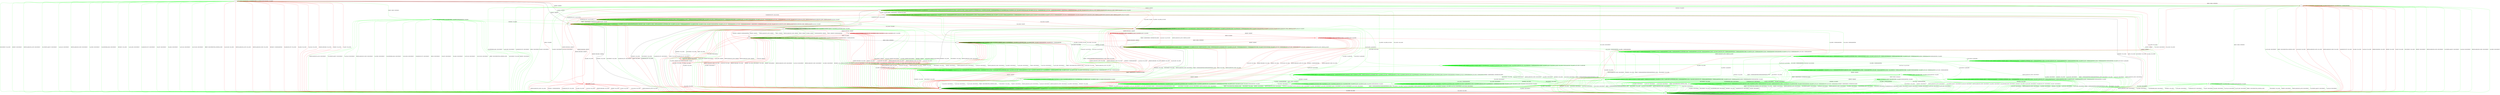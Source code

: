 digraph "" {
	graph ["Incoming time"=0.07297754287719727,
		"Outgoing time"=0.1324763298034668,
		Output="{'States': 36, 'Transitions': 837, 'Filename': '../results/ssh/DropBear-OpenSSH-yices-5.dot'}",
		Reference="{'States': 18, 'Transitions': 222, 'Filename': '../subjects/ssh/DropBear.dot'}",
		Solver=yices,
		Updated="{'States': 32, 'Transitions': 683, 'Filename': '../subjects/ssh/OpenSSH.dot'}",
		"f-measure"=0.15027624309392265,
		precision=0.09956076134699854,
		recall=0.3063063063063063
	];
	a -> a	[key=0,
		label="CH_OPEN / CH_MAX"];
	a -> a	[key=1,
		color=green,
		label="DEBUG / NO_RESP"];
	a -> a	[key=2,
		color=green,
		label="IGNORE / NO_RESP"];
	a -> a	[key=3,
		color=green,
		label="UNIMPLEMENTED / NO_RESP"];
	a -> d	[key=0,
		color=green,
		label="CH_CLOSE / DISCONNECT"];
	a -> d	[key=1,
		color=red,
		label="CH_CLOSE / NO_CONN"];
	a -> f	[key=0,
		color=red,
		label="KEX30 / KEX31+NEWKEYS"];
	a -> n	[key=0,
		color=green,
		label="DISCONNECT / NO_CONN"];
	a -> n	[key=1,
		color=green,
		label="KEXINIT / DISCONNECT"];
	a -> n	[key=2,
		color=green,
		label="SERVICE_REQUEST_AUTH / DISCONNECT"];
	a -> n	[key=3,
		color=green,
		label="CH_WINDOW_ADJUST / DISCONNECT"];
	a -> n	[key=4,
		color=green,
		label="UA_PK_OK / DISCONNECT"];
	a -> n	[key=5,
		color=green,
		label="SERVICE_REQUEST_CONN / DISCONNECT"];
	a -> n	[key=6,
		color=green,
		label="UA_NONE / DISCONNECT"];
	a -> n	[key=7,
		color=green,
		label="CH_EXTENDED_DATA / DISCONNECT"];
	a -> n	[key=8,
		color=green,
		label="NEWKEYS / NO_CONN"];
	a -> n	[key=9,
		color=green,
		label="UA_PK_NOK / DISCONNECT"];
	a -> n	[key=10,
		color=green,
		label="CH_REQUEST_PTY / DISCONNECT"];
	a -> n	[key=11,
		color=green,
		label="CH_EOF / DISCONNECT"];
	a -> n	[key=12,
		color=green,
		label="CH_DATA / DISCONNECT"];
	a -> n	[key=13,
		color=green,
		label="UA_PW_OK / DISCONNECT"];
	a -> n	[key=14,
		color=green,
		label="UA_PW_NOK / DISCONNECT"];
	a -> n	[key=15,
		color=green,
		label="REKEY / DISCONNECT|NO_CONN|NO_CONN"];
	a -> n	[key=16,
		color=red,
		label="UA_PK_NOK / NO_CONN"];
	a -> n	[key=17,
		color=red,
		label="SERVICE_REQUEST_AUTH / NO_CONN"];
	a -> n	[key=18,
		color=red,
		label="SERVICE_REQUEST_CONN / NO_CONN"];
	a -> n	[key=19,
		color=red,
		label="NEWKEYS / UNIMPLEMENTED"];
	a -> n	[key=20,
		color=red,
		label="CH_REQUEST_PTY / NO_CONN"];
	a -> n	[key=21,
		color=red,
		label="CH_DATA / NO_CONN"];
	a -> n	[key=22,
		color=red,
		label="UA_PK_OK / NO_CONN"];
	a -> n	[key=23,
		color=red,
		label="KEXINIT_PROCEED / NO_CONN"];
	a -> n	[key=24,
		color=red,
		label="KEXINIT / NO_CONN"];
	a -> n	[key=25,
		color=red,
		label="CH_EOF / NO_CONN"];
	ff	[color=green];
	a -> ff	[key=0,
		color=green,
		label="KEX30 / KEX31+NEWKEYS"];
	b -> b	[key=0,
		label="CH_REQUEST_PTY / CH_NONE"];
	b -> b	[key=1,
		label="CH_DATA / CH_NONE"];
	b -> b	[key=2,
		label="CH_CLOSE / CH_NONE"];
	b -> b	[key=3,
		label="CH_EOF / CH_NONE"];
	b -> b	[key=4,
		color=green,
		label="CH_WINDOW_ADJUST / CH_NONE"];
	b -> b	[key=5,
		color=green,
		label="DEBUG / NO_RESP"];
	b -> b	[key=6,
		color=green,
		label="CH_EXTENDED_DATA / CH_NONE"];
	b -> b	[key=7,
		color=green,
		label="IGNORE / NO_RESP"];
	b -> b	[key=8,
		color=green,
		label="UNIMPLEMENTED / NO_RESP"];
	b -> b	[key=9,
		color=red,
		label="NEWKEYS / UNIMPLEMENTED"];
	b -> c	[key=0,
		label="KEX30 / KEX31+NEWKEYS"];
	b -> d	[key=0,
		color=green,
		label="DISCONNECT / NO_CONN"];
	b -> d	[key=1,
		color=green,
		label="KEXINIT / DISCONNECT"];
	b -> d	[key=2,
		color=green,
		label="SERVICE_REQUEST_AUTH / DISCONNECT"];
	b -> d	[key=3,
		color=green,
		label="UA_PK_OK / DISCONNECT"];
	b -> d	[key=4,
		color=green,
		label="SERVICE_REQUEST_CONN / DISCONNECT"];
	b -> d	[key=5,
		color=green,
		label="UA_NONE / DISCONNECT"];
	b -> d	[key=6,
		color=green,
		label="NEWKEYS / NO_CONN"];
	b -> d	[key=7,
		color=green,
		label="UA_PK_NOK / DISCONNECT"];
	b -> d	[key=8,
		color=green,
		label="UA_PW_OK / DISCONNECT"];
	b -> d	[key=9,
		color=green,
		label="UA_PW_NOK / DISCONNECT"];
	b -> d	[key=10,
		color=green,
		label="REKEY / DISCONNECT|NO_CONN|NO_CONN"];
	b -> d	[key=11,
		color=red,
		label="UA_PK_NOK / NO_CONN"];
	b -> d	[key=12,
		color=red,
		label="SERVICE_REQUEST_AUTH / NO_CONN"];
	b -> d	[key=13,
		color=red,
		label="SERVICE_REQUEST_CONN / NO_CONN"];
	b -> d	[key=14,
		color=red,
		label="UA_PK_OK / NO_CONN"];
	b -> d	[key=15,
		color=red,
		label="KEXINIT_PROCEED / NO_CONN"];
	b -> d	[key=16,
		color=red,
		label="KEXINIT / NO_CONN"];
	b -> n	[key=0,
		color=green,
		label="CH_OPEN / DISCONNECT"];
	b -> n	[key=1,
		color=red,
		label="CH_OPEN / NO_CONN"];
	c -> c	[key=0,
		label="CH_REQUEST_PTY / CH_NONE"];
	c -> c	[key=1,
		label="CH_DATA / CH_NONE"];
	c -> c	[key=2,
		label="CH_CLOSE / CH_NONE"];
	c -> c	[key=3,
		label="CH_EOF / CH_NONE"];
	c -> c	[key=4,
		color=green,
		label="CH_WINDOW_ADJUST / CH_NONE"];
	c -> c	[key=5,
		color=green,
		label="DEBUG / NO_RESP"];
	c -> c	[key=6,
		color=green,
		label="CH_EXTENDED_DATA / CH_NONE"];
	c -> c	[key=7,
		color=green,
		label="IGNORE / NO_RESP"];
	c -> c	[key=8,
		color=green,
		label="UNIMPLEMENTED / NO_RESP"];
	c -> c	[key=9,
		color=red,
		label="KEX30 / UNIMPLEMENTED"];
	c -> d	[key=0,
		color=green,
		label="DISCONNECT / NO_CONN"];
	c -> d	[key=1,
		color=green,
		label="KEXINIT / DISCONNECT"];
	c -> d	[key=2,
		color=green,
		label="SERVICE_REQUEST_AUTH / DISCONNECT"];
	c -> d	[key=3,
		color=green,
		label="UA_PK_OK / DISCONNECT"];
	c -> d	[key=4,
		color=green,
		label="SERVICE_REQUEST_CONN / DISCONNECT"];
	c -> d	[key=5,
		color=green,
		label="UA_NONE / DISCONNECT"];
	c -> d	[key=6,
		color=green,
		label="UA_PK_NOK / DISCONNECT"];
	c -> d	[key=7,
		color=green,
		label="KEX30 / DISCONNECT"];
	c -> d	[key=8,
		color=green,
		label="UA_PW_OK / DISCONNECT"];
	c -> d	[key=9,
		color=green,
		label="UA_PW_NOK / DISCONNECT"];
	c -> d	[key=10,
		color=green,
		label="REKEY / DISCONNECT|NO_CONN|NO_CONN"];
	c -> d	[key=11,
		color=red,
		label="UA_PK_NOK / NO_CONN"];
	c -> d	[key=12,
		color=red,
		label="SERVICE_REQUEST_AUTH / NO_CONN"];
	c -> d	[key=13,
		color=red,
		label="SERVICE_REQUEST_CONN / NO_CONN"];
	c -> d	[key=14,
		color=red,
		label="UA_PK_OK / NO_CONN"];
	c -> d	[key=15,
		color=red,
		label="KEXINIT_PROCEED / NO_CONN"];
	c -> d	[key=16,
		color=red,
		label="KEXINIT / NO_CONN"];
	c -> h	[key=0,
		label="NEWKEYS / NO_RESP"];
	c -> n	[key=0,
		color=green,
		label="CH_OPEN / DISCONNECT"];
	c -> n	[key=1,
		color=red,
		label="CH_OPEN / NO_CONN"];
	d -> d	[key=0,
		label="UA_PK_NOK / NO_CONN"];
	d -> d	[key=1,
		label="KEX30 / NO_CONN"];
	d -> d	[key=2,
		label="SERVICE_REQUEST_AUTH / NO_CONN"];
	d -> d	[key=3,
		label="SERVICE_REQUEST_CONN / NO_CONN"];
	d -> d	[key=4,
		label="NEWKEYS / NO_CONN"];
	d -> d	[key=5,
		label="CH_REQUEST_PTY / CH_NONE"];
	d -> d	[key=6,
		label="CH_DATA / CH_NONE"];
	d -> d	[key=7,
		label="UA_PK_OK / NO_CONN"];
	d -> d	[key=8,
		label="CH_CLOSE / CH_NONE"];
	d -> d	[key=9,
		label="KEXINIT / NO_CONN"];
	d -> d	[key=10,
		label="CH_EOF / CH_NONE"];
	d -> d	[key=11,
		color=green,
		label="DISCONNECT / NO_CONN"];
	d -> d	[key=12,
		color=green,
		label="CH_WINDOW_ADJUST / CH_NONE"];
	d -> d	[key=13,
		color=green,
		label="DEBUG / NO_CONN"];
	d -> d	[key=14,
		color=green,
		label="UA_NONE / NO_CONN"];
	d -> d	[key=15,
		color=green,
		label="CH_EXTENDED_DATA / CH_NONE"];
	d -> d	[key=16,
		color=green,
		label="IGNORE / NO_CONN"];
	d -> d	[key=17,
		color=green,
		label="UNIMPLEMENTED / NO_CONN"];
	d -> d	[key=18,
		color=green,
		label="UA_PW_OK / NO_CONN"];
	d -> d	[key=19,
		color=green,
		label="UA_PW_NOK / NO_CONN"];
	d -> d	[key=20,
		color=green,
		label="REKEY / NO_CONN|NO_CONN|NO_CONN"];
	d -> d	[key=21,
		color=red,
		label="KEXINIT_PROCEED / NO_CONN"];
	d -> n	[key=0,
		label="CH_OPEN / NO_CONN"];
	e -> m	[key=0];
	f -> d	[key=0,
		color=green,
		label="CH_CLOSE / DISCONNECT"];
	f -> d	[key=1,
		color=red,
		label="CH_CLOSE / NO_CONN"];
	f -> f	[key=0,
		label="CH_OPEN / CH_MAX"];
	f -> f	[key=1,
		color=green,
		label="DEBUG / NO_RESP"];
	f -> f	[key=2,
		color=green,
		label="IGNORE / NO_RESP"];
	f -> f	[key=3,
		color=green,
		label="UNIMPLEMENTED / NO_RESP"];
	f -> f	[key=4,
		color=red,
		label="KEX30 / UNIMPLEMENTED"];
	f -> k	[key=0,
		label="NEWKEYS / NO_RESP"];
	f -> n	[key=0,
		color=green,
		label="DISCONNECT / NO_CONN"];
	f -> n	[key=1,
		color=green,
		label="KEXINIT / DISCONNECT"];
	f -> n	[key=2,
		color=green,
		label="SERVICE_REQUEST_AUTH / DISCONNECT"];
	f -> n	[key=3,
		color=green,
		label="CH_WINDOW_ADJUST / DISCONNECT"];
	f -> n	[key=4,
		color=green,
		label="UA_PK_OK / DISCONNECT"];
	f -> n	[key=5,
		color=green,
		label="SERVICE_REQUEST_CONN / DISCONNECT"];
	f -> n	[key=6,
		color=green,
		label="UA_NONE / DISCONNECT"];
	f -> n	[key=7,
		color=green,
		label="CH_EXTENDED_DATA / DISCONNECT"];
	f -> n	[key=8,
		color=green,
		label="UA_PK_NOK / DISCONNECT"];
	f -> n	[key=9,
		color=green,
		label="CH_REQUEST_PTY / DISCONNECT"];
	f -> n	[key=10,
		color=green,
		label="KEX30 / DISCONNECT"];
	f -> n	[key=11,
		color=green,
		label="CH_EOF / DISCONNECT"];
	f -> n	[key=12,
		color=green,
		label="CH_DATA / DISCONNECT"];
	f -> n	[key=13,
		color=green,
		label="UA_PW_OK / DISCONNECT"];
	f -> n	[key=14,
		color=green,
		label="UA_PW_NOK / DISCONNECT"];
	f -> n	[key=15,
		color=green,
		label="REKEY / DISCONNECT|NO_CONN|NO_CONN"];
	f -> n	[key=16,
		color=red,
		label="UA_PK_NOK / NO_CONN"];
	f -> n	[key=17,
		color=red,
		label="SERVICE_REQUEST_AUTH / NO_CONN"];
	f -> n	[key=18,
		color=red,
		label="SERVICE_REQUEST_CONN / NO_CONN"];
	f -> n	[key=19,
		color=red,
		label="CH_REQUEST_PTY / NO_CONN"];
	f -> n	[key=20,
		color=red,
		label="CH_DATA / NO_CONN"];
	f -> n	[key=21,
		color=red,
		label="UA_PK_OK / NO_CONN"];
	f -> n	[key=22,
		color=red,
		label="KEXINIT_PROCEED / NO_CONN"];
	f -> n	[key=23,
		color=red,
		label="KEXINIT / NO_CONN"];
	f -> n	[key=24,
		color=red,
		label="CH_EOF / NO_CONN"];
	g -> a	[key=0,
		color=red,
		label="KEXINIT / KEXINIT"];
	g -> g	[key=0,
		label="CH_OPEN / CH_MAX"];
	g -> g	[key=1,
		label="CH_EOF / NO_RESP"];
	g -> g	[key=2,
		color=green,
		label="SERVICE_REQUEST_AUTH / UNIMPLEMENTED"];
	g -> g	[key=3,
		color=green,
		label="CH_WINDOW_ADJUST / NO_RESP"];
	g -> g	[key=4,
		color=green,
		label="DEBUG / NO_RESP"];
	g -> g	[key=5,
		color=green,
		label="UA_PK_OK / UNIMPLEMENTED"];
	g -> g	[key=6,
		color=green,
		label="SERVICE_REQUEST_CONN / UNIMPLEMENTED"];
	g -> g	[key=7,
		color=green,
		label="UA_NONE / UNIMPLEMENTED"];
	g -> g	[key=8,
		color=green,
		label="CH_EXTENDED_DATA / NO_RESP"];
	g -> g	[key=9,
		color=green,
		label="UA_PK_NOK / UNIMPLEMENTED"];
	g -> g	[key=10,
		color=green,
		label="KEX30 / UNIMPLEMENTED"];
	g -> g	[key=11,
		color=green,
		label="IGNORE / NO_RESP"];
	g -> g	[key=12,
		color=green,
		label="CH_DATA / NO_RESP"];
	g -> g	[key=13,
		color=green,
		label="UNIMPLEMENTED / NO_RESP"];
	g -> g	[key=14,
		color=green,
		label="UA_PW_OK / UNIMPLEMENTED"];
	g -> g	[key=15,
		color=green,
		label="UA_PW_NOK / UNIMPLEMENTED"];
	g -> g	[key=16,
		color=red,
		label="UA_PK_NOK / NO_RESP"];
	g -> g	[key=17,
		color=red,
		label="SERVICE_REQUEST_AUTH / SERVICE_ACCEPT"];
	g -> g	[key=18,
		color=red,
		label="SERVICE_REQUEST_CONN / SERVICE_ACCEPT"];
	g -> g	[key=19,
		color=red,
		label="UA_PK_OK / NO_RESP"];
	g -> i	[key=0,
		color=red,
		label="CH_CLOSE / NO_RESP"];
	g -> j	[key=0,
		color=red,
		label="CH_REQUEST_PTY / CH_SUCCESS"];
	g -> k	[key=0,
		color=green,
		label="REKEY / KEXINIT|KEX31+NEWKEYS|NO_RESP"];
	g -> l	[key=0,
		color=green,
		label="CH_REQUEST_PTY / CH_SUCCESS"];
	g -> n	[key=0,
		label="NEWKEYS / NO_CONN"];
	g -> n	[key=1,
		color=green,
		label="DISCONNECT / NO_CONN"];
	g -> n	[key=2,
		color=red,
		label="KEX30 / NO_CONN"];
	g -> n	[key=3,
		color=red,
		label="CH_DATA / NO_CONN"];
	p	[color=green];
	g -> p	[key=0,
		color=green,
		label="CH_CLOSE / CH_CLOSE"];
	bb	[color=green];
	g -> bb	[key=0,
		color=green,
		label="KEXINIT / KEXINIT"];
	jj	[color=red];
	g -> jj	[key=0,
		color=red,
		label="KEXINIT_PROCEED / KEXINIT"];
	h -> d	[key=0,
		label="NEWKEYS / NO_CONN"];
	h -> d	[key=1,
		color=green,
		label="DISCONNECT / NO_CONN"];
	h -> d	[key=2,
		color=green,
		label="SERVICE_REQUEST_CONN / DISCONNECT"];
	h -> d	[key=3,
		color=green,
		label="REKEY / UNIMPLEMENTED|UNIMPLEMENTED|NO_CONN"];
	h -> d	[key=4,
		color=red,
		label="KEX30 / NO_CONN"];
	h -> d	[key=5,
		color=red,
		label="SERVICE_REQUEST_CONN / NO_CONN"];
	h -> h	[key=0,
		label="CH_REQUEST_PTY / CH_NONE"];
	h -> h	[key=1,
		label="CH_DATA / CH_NONE"];
	h -> h	[key=2,
		label="CH_CLOSE / CH_NONE"];
	h -> h	[key=3,
		label="CH_EOF / CH_NONE"];
	h -> h	[key=4,
		color=green,
		label="KEXINIT / UNIMPLEMENTED"];
	h -> h	[key=5,
		color=green,
		label="CH_WINDOW_ADJUST / CH_NONE"];
	h -> h	[key=6,
		color=green,
		label="DEBUG / NO_RESP"];
	h -> h	[key=7,
		color=green,
		label="UA_PK_OK / UNIMPLEMENTED"];
	h -> h	[key=8,
		color=green,
		label="UA_NONE / UNIMPLEMENTED"];
	h -> h	[key=9,
		color=green,
		label="CH_EXTENDED_DATA / CH_NONE"];
	h -> h	[key=10,
		color=green,
		label="UA_PK_NOK / UNIMPLEMENTED"];
	h -> h	[key=11,
		color=green,
		label="KEX30 / UNIMPLEMENTED"];
	h -> h	[key=12,
		color=green,
		label="IGNORE / NO_RESP"];
	h -> h	[key=13,
		color=green,
		label="UNIMPLEMENTED / NO_RESP"];
	h -> h	[key=14,
		color=green,
		label="UA_PW_OK / UNIMPLEMENTED"];
	h -> h	[key=15,
		color=green,
		label="UA_PW_NOK / UNIMPLEMENTED"];
	h -> h	[key=16,
		color=red,
		label="UA_PK_NOK / UA_FAILURE"];
	h -> h	[key=17,
		color=red,
		label="SERVICE_REQUEST_AUTH / SERVICE_ACCEPT"];
	h -> i	[key=0,
		color=green,
		label="SERVICE_REQUEST_AUTH / SERVICE_ACCEPT"];
	h -> i	[key=1,
		color=red,
		label="UA_PK_OK / UA_SUCCESS"];
	h -> n	[key=0,
		color=red,
		label="CH_OPEN / NO_CONN"];
	o	[color=green];
	h -> o	[key=0,
		color=green,
		label="CH_OPEN / UNIMPLEMENTED"];
	hh	[color=red];
	h -> hh	[key=0,
		color=red,
		label="KEXINIT_PROCEED / KEXINIT"];
	ii	[color=red];
	h -> ii	[key=0,
		color=red,
		label="KEXINIT / KEXINIT"];
	i -> d	[key=0,
		label="NEWKEYS / NO_CONN"];
	i -> d	[key=1,
		color=green,
		label="DISCONNECT / NO_CONN"];
	i -> d	[key=2,
		color=green,
		label="SERVICE_REQUEST_CONN / DISCONNECT"];
	i -> d	[key=3,
		color=green,
		label="REKEY / UNIMPLEMENTED|UNIMPLEMENTED|NO_CONN"];
	i -> d	[key=4,
		color=red,
		label="KEX30 / NO_CONN"];
	i -> i	[key=0,
		label="SERVICE_REQUEST_AUTH / SERVICE_ACCEPT"];
	i -> i	[key=1,
		label="CH_REQUEST_PTY / CH_NONE"];
	i -> i	[key=2,
		label="CH_DATA / CH_NONE"];
	i -> i	[key=3,
		label="CH_CLOSE / CH_NONE"];
	i -> i	[key=4,
		label="CH_EOF / CH_NONE"];
	i -> i	[key=5,
		color=green,
		label="KEXINIT / UNIMPLEMENTED"];
	i -> i	[key=6,
		color=green,
		label="CH_WINDOW_ADJUST / CH_NONE"];
	i -> i	[key=7,
		color=green,
		label="DEBUG / NO_RESP"];
	i -> i	[key=8,
		color=green,
		label="CH_EXTENDED_DATA / CH_NONE"];
	i -> i	[key=9,
		color=green,
		label="KEX30 / UNIMPLEMENTED"];
	i -> i	[key=10,
		color=green,
		label="IGNORE / NO_RESP"];
	i -> i	[key=11,
		color=green,
		label="UNIMPLEMENTED / NO_RESP"];
	i -> i	[key=12,
		color=red,
		label="UA_PK_NOK / NO_RESP"];
	i -> i	[key=13,
		color=red,
		label="SERVICE_REQUEST_CONN / SERVICE_ACCEPT"];
	i -> i	[key=14,
		color=red,
		label="UA_PK_OK / NO_RESP"];
	i -> k	[key=0,
		color=red,
		label="CH_OPEN / CH_OPEN_SUCCESS"];
	i -> p	[key=0,
		color=green,
		label="UA_PK_OK / UA_SUCCESS"];
	i -> p	[key=1,
		color=green,
		label="UA_PW_OK / UA_SUCCESS"];
	q	[color=green];
	i -> q	[key=0,
		color=green,
		label="UA_PW_NOK / UA_FAILURE"];
	r	[color=green];
	i -> r	[key=0,
		color=green,
		label="UA_NONE / UA_FAILURE"];
	s	[color=green];
	i -> s	[key=0,
		color=green,
		label="UA_PK_NOK / UA_FAILURE"];
	t	[color=green];
	i -> t	[key=0,
		color=green,
		label="CH_OPEN / UNIMPLEMENTED"];
	i -> hh	[key=0,
		color=red,
		label="KEXINIT_PROCEED / KEXINIT"];
	i -> ii	[key=0,
		color=red,
		label="KEXINIT / KEXINIT"];
	j -> a	[key=0,
		label="KEXINIT / KEXINIT"];
	j -> i	[key=0,
		color=red,
		label="CH_CLOSE / NO_RESP"];
	j -> j	[key=0,
		label="CH_OPEN / CH_MAX"];
	j -> j	[key=1,
		label="CH_EOF / NO_RESP"];
	j -> j	[key=2,
		color=green,
		label="SERVICE_REQUEST_AUTH / NO_RESP"];
	j -> j	[key=3,
		color=green,
		label="CH_WINDOW_ADJUST / NO_RESP"];
	j -> j	[key=4,
		color=green,
		label="DEBUG / NO_RESP"];
	j -> j	[key=5,
		color=green,
		label="UA_PK_OK / UNIMPLEMENTED"];
	j -> j	[key=6,
		color=green,
		label="SERVICE_REQUEST_CONN / NO_RESP"];
	j -> j	[key=7,
		color=green,
		label="UA_NONE / UNIMPLEMENTED"];
	j -> j	[key=8,
		color=green,
		label="CH_EXTENDED_DATA / NO_RESP"];
	j -> j	[key=9,
		color=green,
		label="UA_PK_NOK / UNIMPLEMENTED"];
	j -> j	[key=10,
		color=green,
		label="KEX30 / NO_RESP"];
	j -> j	[key=11,
		color=green,
		label="IGNORE / NO_RESP"];
	j -> j	[key=12,
		color=green,
		label="CH_DATA / NO_RESP"];
	j -> j	[key=13,
		color=green,
		label="UNIMPLEMENTED / NO_RESP"];
	j -> j	[key=14,
		color=green,
		label="UA_PW_OK / UNIMPLEMENTED"];
	j -> j	[key=15,
		color=green,
		label="UA_PW_NOK / UNIMPLEMENTED"];
	j -> j	[key=16,
		color=green,
		label="REKEY / KEXINIT|KEX31+NEWKEYS|NO_RESP"];
	j -> j	[key=17,
		color=red,
		label="UA_PK_NOK / NO_RESP"];
	j -> j	[key=18,
		color=red,
		label="SERVICE_REQUEST_AUTH / SERVICE_ACCEPT"];
	j -> j	[key=19,
		color=red,
		label="SERVICE_REQUEST_CONN / SERVICE_ACCEPT"];
	j -> j	[key=20,
		color=red,
		label="UA_PK_OK / NO_RESP"];
	j -> n	[key=0,
		label="NEWKEYS / NO_CONN"];
	j -> n	[key=1,
		color=green,
		label="DISCONNECT / NO_CONN"];
	j -> n	[key=2,
		color=green,
		label="CH_REQUEST_PTY / DISCONNECT"];
	j -> n	[key=3,
		color=red,
		label="KEX30 / NO_CONN"];
	j -> n	[key=4,
		color=red,
		label="CH_REQUEST_PTY / NO_CONN"];
	j -> n	[key=5,
		color=red,
		label="CH_DATA / NO_CONN"];
	v	[color=green];
	j -> v	[key=0,
		color=green,
		label="CH_CLOSE / CH_CLOSE"];
	j -> jj	[key=0,
		color=red,
		label="KEXINIT_PROCEED / KEXINIT"];
	k -> a	[key=0,
		color=red,
		label="KEXINIT / KEXINIT"];
	k -> g	[key=0,
		color=red,
		label="CH_EOF / CH_EOF"];
	k -> i	[key=0,
		color=red,
		label="CH_CLOSE / CH_EOF"];
	k -> j	[key=0,
		color=green,
		label="CH_REQUEST_PTY / CH_SUCCESS"];
	k -> k	[key=0,
		label="CH_OPEN / CH_MAX"];
	k -> k	[key=1,
		label="CH_DATA / NO_RESP"];
	k -> k	[key=2,
		color=green,
		label="SERVICE_REQUEST_AUTH / NO_RESP"];
	k -> k	[key=3,
		color=green,
		label="CH_WINDOW_ADJUST / NO_RESP"];
	k -> k	[key=4,
		color=green,
		label="DEBUG / NO_RESP"];
	k -> k	[key=5,
		color=green,
		label="UA_PK_OK / UNIMPLEMENTED"];
	k -> k	[key=6,
		color=green,
		label="SERVICE_REQUEST_CONN / NO_RESP"];
	k -> k	[key=7,
		color=green,
		label="UA_NONE / UNIMPLEMENTED"];
	k -> k	[key=8,
		color=green,
		label="CH_EXTENDED_DATA / NO_RESP"];
	k -> k	[key=9,
		color=green,
		label="UA_PK_NOK / UNIMPLEMENTED"];
	k -> k	[key=10,
		color=green,
		label="KEX30 / NO_RESP"];
	k -> k	[key=11,
		color=green,
		label="IGNORE / NO_RESP"];
	k -> k	[key=12,
		color=green,
		label="CH_EOF / NO_RESP"];
	k -> k	[key=13,
		color=green,
		label="UNIMPLEMENTED / NO_RESP"];
	k -> k	[key=14,
		color=green,
		label="UA_PW_OK / UNIMPLEMENTED"];
	k -> k	[key=15,
		color=green,
		label="UA_PW_NOK / UNIMPLEMENTED"];
	k -> k	[key=16,
		color=green,
		label="REKEY / KEXINIT|KEX31+NEWKEYS|NO_RESP"];
	k -> k	[key=17,
		color=red,
		label="UA_PK_NOK / NO_RESP"];
	k -> k	[key=18,
		color=red,
		label="SERVICE_REQUEST_AUTH / SERVICE_ACCEPT"];
	k -> k	[key=19,
		color=red,
		label="SERVICE_REQUEST_CONN / SERVICE_ACCEPT"];
	k -> k	[key=20,
		color=red,
		label="UA_PK_OK / NO_RESP"];
	k -> l	[key=0,
		color=red,
		label="CH_REQUEST_PTY / CH_SUCCESS"];
	k -> n	[key=0,
		label="NEWKEYS / NO_CONN"];
	k -> n	[key=1,
		color=green,
		label="DISCONNECT / NO_CONN"];
	k -> n	[key=2,
		color=red,
		label="KEX30 / NO_CONN"];
	k -> v	[key=0,
		color=green,
		label="CH_CLOSE / CH_CLOSE"];
	k -> bb	[key=0,
		color=green,
		label="KEXINIT / KEXINIT"];
	k -> jj	[key=0,
		color=red,
		label="KEXINIT_PROCEED / KEXINIT"];
	l -> a	[key=0,
		label="KEXINIT / KEXINIT"];
	l -> i	[key=0,
		color=red,
		label="CH_CLOSE / CH_EOF"];
	l -> j	[key=0,
		color=green,
		label="REKEY / KEXINIT|KEX31+NEWKEYS|NO_RESP"];
	l -> j	[key=1,
		color=red,
		label="CH_EOF / CH_EOF"];
	l -> l	[key=0,
		label="CH_OPEN / CH_MAX"];
	l -> l	[key=1,
		label="CH_DATA / NO_RESP"];
	l -> l	[key=2,
		color=green,
		label="SERVICE_REQUEST_AUTH / UNIMPLEMENTED"];
	l -> l	[key=3,
		color=green,
		label="CH_WINDOW_ADJUST / NO_RESP"];
	l -> l	[key=4,
		color=green,
		label="DEBUG / NO_RESP"];
	l -> l	[key=5,
		color=green,
		label="UA_PK_OK / UNIMPLEMENTED"];
	l -> l	[key=6,
		color=green,
		label="SERVICE_REQUEST_CONN / UNIMPLEMENTED"];
	l -> l	[key=7,
		color=green,
		label="UA_NONE / UNIMPLEMENTED"];
	l -> l	[key=8,
		color=green,
		label="CH_EXTENDED_DATA / NO_RESP"];
	l -> l	[key=9,
		color=green,
		label="UA_PK_NOK / UNIMPLEMENTED"];
	l -> l	[key=10,
		color=green,
		label="KEX30 / UNIMPLEMENTED"];
	l -> l	[key=11,
		color=green,
		label="IGNORE / NO_RESP"];
	l -> l	[key=12,
		color=green,
		label="CH_EOF / NO_RESP"];
	l -> l	[key=13,
		color=green,
		label="UNIMPLEMENTED / NO_RESP"];
	l -> l	[key=14,
		color=green,
		label="UA_PW_OK / UNIMPLEMENTED"];
	l -> l	[key=15,
		color=green,
		label="UA_PW_NOK / UNIMPLEMENTED"];
	l -> l	[key=16,
		color=red,
		label="UA_PK_NOK / NO_RESP"];
	l -> l	[key=17,
		color=red,
		label="SERVICE_REQUEST_AUTH / SERVICE_ACCEPT"];
	l -> l	[key=18,
		color=red,
		label="SERVICE_REQUEST_CONN / SERVICE_ACCEPT"];
	l -> l	[key=19,
		color=red,
		label="UA_PK_OK / NO_RESP"];
	l -> n	[key=0,
		label="NEWKEYS / NO_CONN"];
	l -> n	[key=1,
		color=green,
		label="DISCONNECT / NO_CONN"];
	l -> n	[key=2,
		color=green,
		label="CH_REQUEST_PTY / DISCONNECT"];
	l -> n	[key=3,
		color=red,
		label="KEX30 / NO_CONN"];
	l -> n	[key=4,
		color=red,
		label="CH_REQUEST_PTY / NO_CONN"];
	l -> p	[key=0,
		color=green,
		label="CH_CLOSE / CH_CLOSE"];
	l -> jj	[key=0,
		color=red,
		label="KEXINIT_PROCEED / KEXINIT"];
	m -> b	[key=0,
		label="KEXINIT / KEXINIT"];
	m -> b	[key=1,
		color=green,
		label="SERVICE_REQUEST_AUTH / KEXINIT"];
	m -> b	[key=2,
		color=green,
		label="DEBUG / KEXINIT"];
	m -> b	[key=3,
		color=green,
		label="SERVICE_REQUEST_CONN / KEXINIT"];
	m -> b	[key=4,
		color=green,
		label="KEX30 / KEXINIT"];
	m -> b	[key=5,
		color=green,
		label="IGNORE / KEXINIT"];
	m -> b	[key=6,
		color=green,
		label="UNIMPLEMENTED / KEXINIT"];
	m -> b	[key=7,
		color=red,
		label="KEX30 / KEXINIT+UNIMPLEMENTED"];
	m -> b	[key=8,
		color=red,
		label="NEWKEYS / KEXINIT+UNIMPLEMENTED"];
	m -> d	[key=0,
		color=green,
		label="DISCONNECT / KEXINIT"];
	m -> d	[key=1,
		color=green,
		label="UA_PK_OK / KEXINIT+DISCONNECT"];
	m -> d	[key=2,
		color=green,
		label="UA_NONE / KEXINIT+DISCONNECT"];
	m -> d	[key=3,
		color=green,
		label="NEWKEYS / KEXINIT"];
	m -> d	[key=4,
		color=green,
		label="UA_PK_NOK / KEXINIT+DISCONNECT"];
	m -> d	[key=5,
		color=green,
		label="UA_PW_OK / KEXINIT+DISCONNECT"];
	m -> d	[key=6,
		color=green,
		label="UA_PW_NOK / KEXINIT+DISCONNECT"];
	m -> d	[key=7,
		color=red,
		label="UA_PK_NOK / KEXINIT"];
	m -> d	[key=8,
		color=red,
		label="SERVICE_REQUEST_AUTH / KEXINIT"];
	m -> d	[key=9,
		color=red,
		label="SERVICE_REQUEST_CONN / KEXINIT"];
	m -> d	[key=10,
		color=red,
		label="UA_PK_OK / KEXINIT"];
	m -> h	[key=0,
		color=green,
		label="REKEY / KEXINIT|KEX31+NEWKEYS|NO_RESP"];
	m -> m	[key=0,
		label="CH_REQUEST_PTY / CH_NONE"];
	m -> m	[key=1,
		label="CH_DATA / CH_NONE"];
	m -> m	[key=2,
		label="CH_CLOSE / CH_NONE"];
	m -> m	[key=3,
		label="CH_EOF / CH_NONE"];
	m -> m	[key=4,
		color=green,
		label="CH_WINDOW_ADJUST / CH_NONE"];
	m -> m	[key=5,
		color=green,
		label="CH_EXTENDED_DATA / CH_NONE"];
	m -> n	[key=0,
		color=green,
		label="CH_OPEN / KEXINIT+DISCONNECT"];
	m -> n	[key=1,
		color=red,
		label="CH_OPEN / KEXINIT"];
	gg	[color=red];
	m -> gg	[key=0,
		color=red,
		label="KEXINIT_PROCEED / KEXINIT"];
	n -> d	[key=0,
		label="CH_CLOSE / NO_CONN"];
	n -> n	[key=0,
		label="UA_PK_NOK / NO_CONN"];
	n -> n	[key=1,
		label="KEX30 / NO_CONN"];
	n -> n	[key=2,
		label="SERVICE_REQUEST_AUTH / NO_CONN"];
	n -> n	[key=3,
		label="SERVICE_REQUEST_CONN / NO_CONN"];
	n -> n	[key=4,
		label="NEWKEYS / NO_CONN"];
	n -> n	[key=5,
		label="CH_REQUEST_PTY / NO_CONN"];
	n -> n	[key=6,
		label="CH_OPEN / CH_MAX"];
	n -> n	[key=7,
		label="CH_DATA / NO_CONN"];
	n -> n	[key=8,
		label="UA_PK_OK / NO_CONN"];
	n -> n	[key=9,
		label="KEXINIT / NO_CONN"];
	n -> n	[key=10,
		label="CH_EOF / NO_CONN"];
	n -> n	[key=11,
		color=green,
		label="DISCONNECT / NO_CONN"];
	n -> n	[key=12,
		color=green,
		label="CH_WINDOW_ADJUST / NO_CONN"];
	n -> n	[key=13,
		color=green,
		label="DEBUG / NO_CONN"];
	n -> n	[key=14,
		color=green,
		label="UA_NONE / NO_CONN"];
	n -> n	[key=15,
		color=green,
		label="CH_EXTENDED_DATA / NO_CONN"];
	n -> n	[key=16,
		color=green,
		label="IGNORE / NO_CONN"];
	n -> n	[key=17,
		color=green,
		label="UNIMPLEMENTED / NO_CONN"];
	n -> n	[key=18,
		color=green,
		label="UA_PW_OK / NO_CONN"];
	n -> n	[key=19,
		color=green,
		label="UA_PW_NOK / NO_CONN"];
	n -> n	[key=20,
		color=green,
		label="REKEY / NO_CONN|NO_CONN|NO_CONN"];
	n -> n	[key=21,
		color=red,
		label="KEXINIT_PROCEED / NO_CONN"];
	o -> h	[key=0,
		color=green,
		label="CH_CLOSE / UNIMPLEMENTED"];
	o -> n	[key=0,
		color=green,
		label="DISCONNECT / NO_CONN"];
	o -> n	[key=1,
		color=green,
		label="SERVICE_REQUEST_CONN / DISCONNECT"];
	o -> n	[key=2,
		color=green,
		label="NEWKEYS / NO_CONN"];
	o -> n	[key=3,
		color=green,
		label="REKEY / UNIMPLEMENTED|UNIMPLEMENTED|NO_CONN"];
	o -> o	[key=0,
		color=green,
		label="KEXINIT / UNIMPLEMENTED"];
	o -> o	[key=1,
		color=green,
		label="CH_WINDOW_ADJUST / UNIMPLEMENTED"];
	o -> o	[key=2,
		color=green,
		label="DEBUG / NO_RESP"];
	o -> o	[key=3,
		color=green,
		label="UA_PK_OK / UNIMPLEMENTED"];
	o -> o	[key=4,
		color=green,
		label="UA_NONE / UNIMPLEMENTED"];
	o -> o	[key=5,
		color=green,
		label="CH_EXTENDED_DATA / UNIMPLEMENTED"];
	o -> o	[key=6,
		color=green,
		label="UA_PK_NOK / UNIMPLEMENTED"];
	o -> o	[key=7,
		color=green,
		label="CH_OPEN / CH_MAX"];
	o -> o	[key=8,
		color=green,
		label="CH_REQUEST_PTY / UNIMPLEMENTED"];
	o -> o	[key=9,
		color=green,
		label="KEX30 / UNIMPLEMENTED"];
	o -> o	[key=10,
		color=green,
		label="IGNORE / NO_RESP"];
	o -> o	[key=11,
		color=green,
		label="CH_EOF / UNIMPLEMENTED"];
	o -> o	[key=12,
		color=green,
		label="CH_DATA / UNIMPLEMENTED"];
	o -> o	[key=13,
		color=green,
		label="UNIMPLEMENTED / NO_RESP"];
	o -> o	[key=14,
		color=green,
		label="UA_PW_OK / UNIMPLEMENTED"];
	o -> o	[key=15,
		color=green,
		label="UA_PW_NOK / UNIMPLEMENTED"];
	o -> t	[key=0,
		color=green,
		label="SERVICE_REQUEST_AUTH / SERVICE_ACCEPT"];
	p -> d	[key=0,
		color=green,
		label="DISCONNECT / NO_CONN"];
	p -> d	[key=1,
		color=green,
		label="NEWKEYS / NO_CONN"];
	p -> g	[key=0,
		color=green,
		label="CH_OPEN / CH_OPEN_SUCCESS"];
	p -> p	[key=0,
		color=green,
		label="SERVICE_REQUEST_AUTH / UNIMPLEMENTED"];
	p -> p	[key=1,
		color=green,
		label="CH_WINDOW_ADJUST / CH_NONE"];
	p -> p	[key=2,
		color=green,
		label="DEBUG / NO_RESP"];
	p -> p	[key=3,
		color=green,
		label="UA_PK_OK / UNIMPLEMENTED"];
	p -> p	[key=4,
		color=green,
		label="SERVICE_REQUEST_CONN / UNIMPLEMENTED"];
	p -> p	[key=5,
		color=green,
		label="UA_NONE / UNIMPLEMENTED"];
	p -> p	[key=6,
		color=green,
		label="CH_EXTENDED_DATA / CH_NONE"];
	p -> p	[key=7,
		color=green,
		label="UA_PK_NOK / UNIMPLEMENTED"];
	p -> p	[key=8,
		color=green,
		label="CH_CLOSE / CH_NONE"];
	p -> p	[key=9,
		color=green,
		label="CH_REQUEST_PTY / CH_NONE"];
	p -> p	[key=10,
		color=green,
		label="KEX30 / UNIMPLEMENTED"];
	p -> p	[key=11,
		color=green,
		label="IGNORE / NO_RESP"];
	p -> p	[key=12,
		color=green,
		label="CH_EOF / CH_NONE"];
	p -> p	[key=13,
		color=green,
		label="CH_DATA / CH_NONE"];
	p -> p	[key=14,
		color=green,
		label="UNIMPLEMENTED / NO_RESP"];
	p -> p	[key=15,
		color=green,
		label="UA_PW_OK / UNIMPLEMENTED"];
	p -> p	[key=16,
		color=green,
		label="UA_PW_NOK / UNIMPLEMENTED"];
	u	[color=green];
	p -> u	[key=0,
		color=green,
		label="KEXINIT / KEXINIT"];
	p -> v	[key=0,
		color=green,
		label="REKEY / KEXINIT|KEX31+NEWKEYS|NO_RESP"];
	q -> d	[key=0,
		color=green,
		label="DISCONNECT / NO_CONN"];
	q -> d	[key=1,
		color=green,
		label="UA_PK_OK / DISCONNECT"];
	q -> d	[key=2,
		color=green,
		label="SERVICE_REQUEST_CONN / DISCONNECT"];
	q -> d	[key=3,
		color=green,
		label="UA_NONE / DISCONNECT"];
	q -> d	[key=4,
		color=green,
		label="NEWKEYS / NO_CONN"];
	q -> d	[key=5,
		color=green,
		label="UA_PK_NOK / DISCONNECT"];
	q -> d	[key=6,
		color=green,
		label="REKEY / UNIMPLEMENTED|UNIMPLEMENTED|NO_CONN"];
	q -> p	[key=0,
		color=green,
		label="UA_PW_OK / UA_SUCCESS"];
	q -> q	[key=0,
		color=green,
		label="KEXINIT / UNIMPLEMENTED"];
	q -> q	[key=1,
		color=green,
		label="SERVICE_REQUEST_AUTH / SERVICE_ACCEPT"];
	q -> q	[key=2,
		color=green,
		label="CH_WINDOW_ADJUST / CH_NONE"];
	q -> q	[key=3,
		color=green,
		label="DEBUG / NO_RESP"];
	q -> q	[key=4,
		color=green,
		label="CH_EXTENDED_DATA / CH_NONE"];
	q -> q	[key=5,
		color=green,
		label="CH_CLOSE / CH_NONE"];
	q -> q	[key=6,
		color=green,
		label="CH_REQUEST_PTY / CH_NONE"];
	q -> q	[key=7,
		color=green,
		label="KEX30 / UNIMPLEMENTED"];
	q -> q	[key=8,
		color=green,
		label="IGNORE / NO_RESP"];
	q -> q	[key=9,
		color=green,
		label="CH_EOF / CH_NONE"];
	q -> q	[key=10,
		color=green,
		label="CH_DATA / CH_NONE"];
	q -> q	[key=11,
		color=green,
		label="UNIMPLEMENTED / NO_RESP"];
	q -> q	[key=12,
		color=green,
		label="UA_PW_NOK / UA_FAILURE"];
	w	[color=green];
	q -> w	[key=0,
		color=green,
		label="CH_OPEN / UNIMPLEMENTED"];
	r -> d	[key=0,
		color=green,
		label="DISCONNECT / NO_CONN"];
	r -> d	[key=1,
		color=green,
		label="UA_PK_OK / DISCONNECT"];
	r -> d	[key=2,
		color=green,
		label="SERVICE_REQUEST_CONN / DISCONNECT"];
	r -> d	[key=3,
		color=green,
		label="NEWKEYS / NO_CONN"];
	r -> d	[key=4,
		color=green,
		label="UA_PK_NOK / DISCONNECT"];
	r -> d	[key=5,
		color=green,
		label="UA_PW_OK / DISCONNECT"];
	r -> d	[key=6,
		color=green,
		label="UA_PW_NOK / DISCONNECT"];
	r -> d	[key=7,
		color=green,
		label="REKEY / UNIMPLEMENTED|UNIMPLEMENTED|NO_CONN"];
	r -> r	[key=0,
		color=green,
		label="KEXINIT / UNIMPLEMENTED"];
	r -> r	[key=1,
		color=green,
		label="SERVICE_REQUEST_AUTH / SERVICE_ACCEPT"];
	r -> r	[key=2,
		color=green,
		label="CH_WINDOW_ADJUST / CH_NONE"];
	r -> r	[key=3,
		color=green,
		label="DEBUG / NO_RESP"];
	r -> r	[key=4,
		color=green,
		label="UA_NONE / UA_FAILURE"];
	r -> r	[key=5,
		color=green,
		label="CH_EXTENDED_DATA / CH_NONE"];
	r -> r	[key=6,
		color=green,
		label="CH_CLOSE / CH_NONE"];
	r -> r	[key=7,
		color=green,
		label="CH_REQUEST_PTY / CH_NONE"];
	r -> r	[key=8,
		color=green,
		label="KEX30 / UNIMPLEMENTED"];
	r -> r	[key=9,
		color=green,
		label="IGNORE / NO_RESP"];
	r -> r	[key=10,
		color=green,
		label="CH_EOF / CH_NONE"];
	r -> r	[key=11,
		color=green,
		label="CH_DATA / CH_NONE"];
	r -> r	[key=12,
		color=green,
		label="UNIMPLEMENTED / NO_RESP"];
	x	[color=green];
	r -> x	[key=0,
		color=green,
		label="CH_OPEN / UNIMPLEMENTED"];
	s -> d	[key=0,
		color=green,
		label="DISCONNECT / NO_CONN"];
	s -> d	[key=1,
		color=green,
		label="UA_PK_OK / DISCONNECT"];
	s -> d	[key=2,
		color=green,
		label="SERVICE_REQUEST_CONN / DISCONNECT"];
	s -> d	[key=3,
		color=green,
		label="UA_NONE / DISCONNECT"];
	s -> d	[key=4,
		color=green,
		label="NEWKEYS / NO_CONN"];
	s -> d	[key=5,
		color=green,
		label="UA_PW_OK / DISCONNECT"];
	s -> d	[key=6,
		color=green,
		label="UA_PW_NOK / DISCONNECT"];
	s -> d	[key=7,
		color=green,
		label="REKEY / UNIMPLEMENTED|UNIMPLEMENTED|NO_CONN"];
	s -> s	[key=0,
		color=green,
		label="KEXINIT / UNIMPLEMENTED"];
	s -> s	[key=1,
		color=green,
		label="SERVICE_REQUEST_AUTH / SERVICE_ACCEPT"];
	s -> s	[key=2,
		color=green,
		label="CH_WINDOW_ADJUST / CH_NONE"];
	s -> s	[key=3,
		color=green,
		label="DEBUG / NO_RESP"];
	s -> s	[key=4,
		color=green,
		label="CH_EXTENDED_DATA / CH_NONE"];
	s -> s	[key=5,
		color=green,
		label="UA_PK_NOK / UA_FAILURE"];
	s -> s	[key=6,
		color=green,
		label="CH_CLOSE / CH_NONE"];
	s -> s	[key=7,
		color=green,
		label="CH_REQUEST_PTY / CH_NONE"];
	s -> s	[key=8,
		color=green,
		label="KEX30 / UNIMPLEMENTED"];
	s -> s	[key=9,
		color=green,
		label="IGNORE / NO_RESP"];
	s -> s	[key=10,
		color=green,
		label="CH_EOF / CH_NONE"];
	s -> s	[key=11,
		color=green,
		label="CH_DATA / CH_NONE"];
	s -> s	[key=12,
		color=green,
		label="UNIMPLEMENTED / NO_RESP"];
	y	[color=green];
	s -> y	[key=0,
		color=green,
		label="CH_OPEN / UNIMPLEMENTED"];
	t -> i	[key=0,
		color=green,
		label="CH_CLOSE / UNIMPLEMENTED"];
	t -> n	[key=0,
		color=green,
		label="DISCONNECT / NO_CONN"];
	t -> n	[key=1,
		color=green,
		label="SERVICE_REQUEST_CONN / DISCONNECT"];
	t -> n	[key=2,
		color=green,
		label="NEWKEYS / NO_CONN"];
	t -> n	[key=3,
		color=green,
		label="REKEY / UNIMPLEMENTED|UNIMPLEMENTED|NO_CONN"];
	t -> t	[key=0,
		color=green,
		label="KEXINIT / UNIMPLEMENTED"];
	t -> t	[key=1,
		color=green,
		label="SERVICE_REQUEST_AUTH / SERVICE_ACCEPT"];
	t -> t	[key=2,
		color=green,
		label="CH_WINDOW_ADJUST / UNIMPLEMENTED"];
	t -> t	[key=3,
		color=green,
		label="DEBUG / NO_RESP"];
	t -> t	[key=4,
		color=green,
		label="CH_EXTENDED_DATA / UNIMPLEMENTED"];
	t -> t	[key=5,
		color=green,
		label="CH_OPEN / CH_MAX"];
	t -> t	[key=6,
		color=green,
		label="CH_REQUEST_PTY / UNIMPLEMENTED"];
	t -> t	[key=7,
		color=green,
		label="KEX30 / UNIMPLEMENTED"];
	t -> t	[key=8,
		color=green,
		label="IGNORE / NO_RESP"];
	t -> t	[key=9,
		color=green,
		label="CH_EOF / UNIMPLEMENTED"];
	t -> t	[key=10,
		color=green,
		label="CH_DATA / UNIMPLEMENTED"];
	t -> t	[key=11,
		color=green,
		label="UNIMPLEMENTED / NO_RESP"];
	t -> w	[key=0,
		color=green,
		label="UA_PW_NOK / UA_FAILURE"];
	t -> x	[key=0,
		color=green,
		label="UA_NONE / UA_FAILURE"];
	t -> y	[key=0,
		color=green,
		label="UA_PK_NOK / UA_FAILURE"];
	z	[color=green];
	t -> z	[key=0,
		color=green,
		label="UA_PK_OK / UA_SUCCESS"];
	t -> z	[key=1,
		color=green,
		label="UA_PW_OK / UA_SUCCESS"];
	u -> d	[key=0,
		color=green,
		label="DISCONNECT / NO_CONN"];
	u -> d	[key=1,
		color=green,
		label="KEXINIT / DISCONNECT"];
	u -> d	[key=2,
		color=green,
		label="SERVICE_REQUEST_AUTH / DISCONNECT"];
	u -> d	[key=3,
		color=green,
		label="UA_PK_OK / DISCONNECT"];
	u -> d	[key=4,
		color=green,
		label="SERVICE_REQUEST_CONN / DISCONNECT"];
	u -> d	[key=5,
		color=green,
		label="UA_NONE / DISCONNECT"];
	u -> d	[key=6,
		color=green,
		label="NEWKEYS / NO_CONN"];
	u -> d	[key=7,
		color=green,
		label="UA_PK_NOK / DISCONNECT"];
	u -> d	[key=8,
		color=green,
		label="UA_PW_OK / DISCONNECT"];
	u -> d	[key=9,
		color=green,
		label="UA_PW_NOK / DISCONNECT"];
	u -> d	[key=10,
		color=green,
		label="REKEY / DISCONNECT|NO_CONN|NO_CONN"];
	u -> n	[key=0,
		color=green,
		label="CH_OPEN / DISCONNECT"];
	u -> u	[key=0,
		color=green,
		label="CH_WINDOW_ADJUST / CH_NONE"];
	u -> u	[key=1,
		color=green,
		label="DEBUG / NO_RESP"];
	u -> u	[key=2,
		color=green,
		label="CH_EXTENDED_DATA / CH_NONE"];
	u -> u	[key=3,
		color=green,
		label="CH_CLOSE / CH_NONE"];
	u -> u	[key=4,
		color=green,
		label="CH_REQUEST_PTY / CH_NONE"];
	u -> u	[key=5,
		color=green,
		label="IGNORE / NO_RESP"];
	u -> u	[key=6,
		color=green,
		label="CH_EOF / CH_NONE"];
	u -> u	[key=7,
		color=green,
		label="CH_DATA / CH_NONE"];
	u -> u	[key=8,
		color=green,
		label="UNIMPLEMENTED / NO_RESP"];
	aa	[color=green];
	u -> aa	[key=0,
		color=green,
		label="KEX30 / KEX31+NEWKEYS"];
	v -> d	[key=0,
		color=green,
		label="DISCONNECT / NO_CONN"];
	v -> d	[key=1,
		color=green,
		label="NEWKEYS / NO_CONN"];
	v -> k	[key=0,
		color=green,
		label="CH_OPEN / CH_OPEN_SUCCESS"];
	v -> u	[key=0,
		color=green,
		label="KEXINIT / KEXINIT"];
	v -> v	[key=0,
		color=green,
		label="SERVICE_REQUEST_AUTH / NO_RESP"];
	v -> v	[key=1,
		color=green,
		label="CH_WINDOW_ADJUST / CH_NONE"];
	v -> v	[key=2,
		color=green,
		label="DEBUG / NO_RESP"];
	v -> v	[key=3,
		color=green,
		label="UA_PK_OK / UNIMPLEMENTED"];
	v -> v	[key=4,
		color=green,
		label="SERVICE_REQUEST_CONN / NO_RESP"];
	v -> v	[key=5,
		color=green,
		label="UA_NONE / UNIMPLEMENTED"];
	v -> v	[key=6,
		color=green,
		label="CH_EXTENDED_DATA / CH_NONE"];
	v -> v	[key=7,
		color=green,
		label="UA_PK_NOK / UNIMPLEMENTED"];
	v -> v	[key=8,
		color=green,
		label="CH_CLOSE / CH_NONE"];
	v -> v	[key=9,
		color=green,
		label="CH_REQUEST_PTY / CH_NONE"];
	v -> v	[key=10,
		color=green,
		label="KEX30 / NO_RESP"];
	v -> v	[key=11,
		color=green,
		label="IGNORE / NO_RESP"];
	v -> v	[key=12,
		color=green,
		label="CH_EOF / CH_NONE"];
	v -> v	[key=13,
		color=green,
		label="CH_DATA / CH_NONE"];
	v -> v	[key=14,
		color=green,
		label="UNIMPLEMENTED / NO_RESP"];
	v -> v	[key=15,
		color=green,
		label="UA_PW_OK / UNIMPLEMENTED"];
	v -> v	[key=16,
		color=green,
		label="UA_PW_NOK / UNIMPLEMENTED"];
	v -> v	[key=17,
		color=green,
		label="REKEY / KEXINIT|KEX31+NEWKEYS|NO_RESP"];
	w -> n	[key=0,
		color=green,
		label="DISCONNECT / NO_CONN"];
	w -> n	[key=1,
		color=green,
		label="UA_PK_OK / DISCONNECT"];
	w -> n	[key=2,
		color=green,
		label="SERVICE_REQUEST_CONN / DISCONNECT"];
	w -> n	[key=3,
		color=green,
		label="UA_NONE / DISCONNECT"];
	w -> n	[key=4,
		color=green,
		label="NEWKEYS / NO_CONN"];
	w -> n	[key=5,
		color=green,
		label="UA_PK_NOK / DISCONNECT"];
	w -> n	[key=6,
		color=green,
		label="REKEY / UNIMPLEMENTED|UNIMPLEMENTED|NO_CONN"];
	w -> q	[key=0,
		color=green,
		label="CH_CLOSE / UNIMPLEMENTED"];
	w -> w	[key=0,
		color=green,
		label="KEXINIT / UNIMPLEMENTED"];
	w -> w	[key=1,
		color=green,
		label="SERVICE_REQUEST_AUTH / SERVICE_ACCEPT"];
	w -> w	[key=2,
		color=green,
		label="CH_WINDOW_ADJUST / UNIMPLEMENTED"];
	w -> w	[key=3,
		color=green,
		label="DEBUG / NO_RESP"];
	w -> w	[key=4,
		color=green,
		label="CH_EXTENDED_DATA / UNIMPLEMENTED"];
	w -> w	[key=5,
		color=green,
		label="CH_OPEN / CH_MAX"];
	w -> w	[key=6,
		color=green,
		label="CH_REQUEST_PTY / UNIMPLEMENTED"];
	w -> w	[key=7,
		color=green,
		label="KEX30 / UNIMPLEMENTED"];
	w -> w	[key=8,
		color=green,
		label="IGNORE / NO_RESP"];
	w -> w	[key=9,
		color=green,
		label="CH_EOF / UNIMPLEMENTED"];
	w -> w	[key=10,
		color=green,
		label="CH_DATA / UNIMPLEMENTED"];
	w -> w	[key=11,
		color=green,
		label="UNIMPLEMENTED / NO_RESP"];
	w -> w	[key=12,
		color=green,
		label="UA_PW_NOK / UA_FAILURE"];
	w -> z	[key=0,
		color=green,
		label="UA_PW_OK / UA_SUCCESS"];
	x -> n	[key=0,
		color=green,
		label="DISCONNECT / NO_CONN"];
	x -> n	[key=1,
		color=green,
		label="UA_PK_OK / DISCONNECT"];
	x -> n	[key=2,
		color=green,
		label="SERVICE_REQUEST_CONN / DISCONNECT"];
	x -> n	[key=3,
		color=green,
		label="NEWKEYS / NO_CONN"];
	x -> n	[key=4,
		color=green,
		label="UA_PK_NOK / DISCONNECT"];
	x -> n	[key=5,
		color=green,
		label="UA_PW_OK / DISCONNECT"];
	x -> n	[key=6,
		color=green,
		label="UA_PW_NOK / DISCONNECT"];
	x -> n	[key=7,
		color=green,
		label="REKEY / UNIMPLEMENTED|UNIMPLEMENTED|NO_CONN"];
	x -> r	[key=0,
		color=green,
		label="CH_CLOSE / UNIMPLEMENTED"];
	x -> x	[key=0,
		color=green,
		label="KEXINIT / UNIMPLEMENTED"];
	x -> x	[key=1,
		color=green,
		label="SERVICE_REQUEST_AUTH / SERVICE_ACCEPT"];
	x -> x	[key=2,
		color=green,
		label="CH_WINDOW_ADJUST / UNIMPLEMENTED"];
	x -> x	[key=3,
		color=green,
		label="DEBUG / NO_RESP"];
	x -> x	[key=4,
		color=green,
		label="UA_NONE / UA_FAILURE"];
	x -> x	[key=5,
		color=green,
		label="CH_EXTENDED_DATA / UNIMPLEMENTED"];
	x -> x	[key=6,
		color=green,
		label="CH_OPEN / CH_MAX"];
	x -> x	[key=7,
		color=green,
		label="CH_REQUEST_PTY / UNIMPLEMENTED"];
	x -> x	[key=8,
		color=green,
		label="KEX30 / UNIMPLEMENTED"];
	x -> x	[key=9,
		color=green,
		label="IGNORE / NO_RESP"];
	x -> x	[key=10,
		color=green,
		label="CH_EOF / UNIMPLEMENTED"];
	x -> x	[key=11,
		color=green,
		label="CH_DATA / UNIMPLEMENTED"];
	x -> x	[key=12,
		color=green,
		label="UNIMPLEMENTED / NO_RESP"];
	y -> n	[key=0,
		color=green,
		label="DISCONNECT / NO_CONN"];
	y -> n	[key=1,
		color=green,
		label="UA_PK_OK / DISCONNECT"];
	y -> n	[key=2,
		color=green,
		label="SERVICE_REQUEST_CONN / DISCONNECT"];
	y -> n	[key=3,
		color=green,
		label="UA_NONE / DISCONNECT"];
	y -> n	[key=4,
		color=green,
		label="NEWKEYS / NO_CONN"];
	y -> n	[key=5,
		color=green,
		label="UA_PW_OK / DISCONNECT"];
	y -> n	[key=6,
		color=green,
		label="UA_PW_NOK / DISCONNECT"];
	y -> n	[key=7,
		color=green,
		label="REKEY / UNIMPLEMENTED|UNIMPLEMENTED|NO_CONN"];
	y -> s	[key=0,
		color=green,
		label="CH_CLOSE / UNIMPLEMENTED"];
	y -> y	[key=0,
		color=green,
		label="KEXINIT / UNIMPLEMENTED"];
	y -> y	[key=1,
		color=green,
		label="SERVICE_REQUEST_AUTH / SERVICE_ACCEPT"];
	y -> y	[key=2,
		color=green,
		label="CH_WINDOW_ADJUST / UNIMPLEMENTED"];
	y -> y	[key=3,
		color=green,
		label="DEBUG / NO_RESP"];
	y -> y	[key=4,
		color=green,
		label="CH_EXTENDED_DATA / UNIMPLEMENTED"];
	y -> y	[key=5,
		color=green,
		label="UA_PK_NOK / UA_FAILURE"];
	y -> y	[key=6,
		color=green,
		label="CH_OPEN / CH_MAX"];
	y -> y	[key=7,
		color=green,
		label="CH_REQUEST_PTY / UNIMPLEMENTED"];
	y -> y	[key=8,
		color=green,
		label="KEX30 / UNIMPLEMENTED"];
	y -> y	[key=9,
		color=green,
		label="IGNORE / NO_RESP"];
	y -> y	[key=10,
		color=green,
		label="CH_EOF / UNIMPLEMENTED"];
	y -> y	[key=11,
		color=green,
		label="CH_DATA / UNIMPLEMENTED"];
	y -> y	[key=12,
		color=green,
		label="UNIMPLEMENTED / NO_RESP"];
	z -> d	[key=0,
		color=green,
		label="CH_CLOSE / DISCONNECT"];
	z -> n	[key=0,
		color=green,
		label="DISCONNECT / NO_CONN"];
	z -> n	[key=1,
		color=green,
		label="CH_EXTENDED_DATA / DISCONNECT"];
	z -> n	[key=2,
		color=green,
		label="NEWKEYS / NO_CONN"];
	z -> n	[key=3,
		color=green,
		label="CH_REQUEST_PTY / DISCONNECT"];
	z -> n	[key=4,
		color=green,
		label="CH_EOF / DISCONNECT"];
	z -> n	[key=5,
		color=green,
		label="CH_DATA / DISCONNECT"];
	z -> z	[key=0,
		color=green,
		label="SERVICE_REQUEST_AUTH / UNIMPLEMENTED"];
	z -> z	[key=1,
		color=green,
		label="CH_WINDOW_ADJUST / NO_RESP"];
	z -> z	[key=2,
		color=green,
		label="DEBUG / NO_RESP"];
	z -> z	[key=3,
		color=green,
		label="UA_PK_OK / UNIMPLEMENTED"];
	z -> z	[key=4,
		color=green,
		label="SERVICE_REQUEST_CONN / UNIMPLEMENTED"];
	z -> z	[key=5,
		color=green,
		label="UA_NONE / UNIMPLEMENTED"];
	z -> z	[key=6,
		color=green,
		label="UA_PK_NOK / UNIMPLEMENTED"];
	z -> z	[key=7,
		color=green,
		label="CH_OPEN / CH_MAX"];
	z -> z	[key=8,
		color=green,
		label="KEX30 / UNIMPLEMENTED"];
	z -> z	[key=9,
		color=green,
		label="IGNORE / NO_RESP"];
	z -> z	[key=10,
		color=green,
		label="UNIMPLEMENTED / NO_RESP"];
	z -> z	[key=11,
		color=green,
		label="UA_PW_OK / UNIMPLEMENTED"];
	z -> z	[key=12,
		color=green,
		label="UA_PW_NOK / UNIMPLEMENTED"];
	cc	[color=green];
	z -> cc	[key=0,
		color=green,
		label="KEXINIT / KEXINIT"];
	dd	[color=green];
	z -> dd	[key=0,
		color=green,
		label="REKEY / KEXINIT|KEX31+NEWKEYS|NO_RESP"];
	aa -> d	[key=0,
		color=green,
		label="DISCONNECT / NO_CONN"];
	aa -> d	[key=1,
		color=green,
		label="KEXINIT / DISCONNECT"];
	aa -> d	[key=2,
		color=green,
		label="SERVICE_REQUEST_AUTH / DISCONNECT"];
	aa -> d	[key=3,
		color=green,
		label="UA_PK_OK / DISCONNECT"];
	aa -> d	[key=4,
		color=green,
		label="SERVICE_REQUEST_CONN / DISCONNECT"];
	aa -> d	[key=5,
		color=green,
		label="UA_NONE / DISCONNECT"];
	aa -> d	[key=6,
		color=green,
		label="UA_PK_NOK / DISCONNECT"];
	aa -> d	[key=7,
		color=green,
		label="KEX30 / DISCONNECT"];
	aa -> d	[key=8,
		color=green,
		label="UA_PW_OK / DISCONNECT"];
	aa -> d	[key=9,
		color=green,
		label="UA_PW_NOK / DISCONNECT"];
	aa -> d	[key=10,
		color=green,
		label="REKEY / DISCONNECT|NO_CONN|NO_CONN"];
	aa -> n	[key=0,
		color=green,
		label="CH_OPEN / DISCONNECT"];
	aa -> v	[key=0,
		color=green,
		label="NEWKEYS / NO_RESP"];
	aa -> aa	[key=0,
		color=green,
		label="CH_WINDOW_ADJUST / CH_NONE"];
	aa -> aa	[key=1,
		color=green,
		label="DEBUG / NO_RESP"];
	aa -> aa	[key=2,
		color=green,
		label="CH_EXTENDED_DATA / CH_NONE"];
	aa -> aa	[key=3,
		color=green,
		label="CH_CLOSE / CH_NONE"];
	aa -> aa	[key=4,
		color=green,
		label="CH_REQUEST_PTY / CH_NONE"];
	aa -> aa	[key=5,
		color=green,
		label="IGNORE / NO_RESP"];
	aa -> aa	[key=6,
		color=green,
		label="CH_EOF / CH_NONE"];
	aa -> aa	[key=7,
		color=green,
		label="CH_DATA / CH_NONE"];
	aa -> aa	[key=8,
		color=green,
		label="UNIMPLEMENTED / NO_RESP"];
	bb -> d	[key=0,
		color=green,
		label="CH_CLOSE / DISCONNECT"];
	bb -> f	[key=0,
		color=green,
		label="KEX30 / KEX31+NEWKEYS"];
	bb -> n	[key=0,
		color=green,
		label="DISCONNECT / NO_CONN"];
	bb -> n	[key=1,
		color=green,
		label="KEXINIT / DISCONNECT"];
	bb -> n	[key=2,
		color=green,
		label="SERVICE_REQUEST_AUTH / DISCONNECT"];
	bb -> n	[key=3,
		color=green,
		label="CH_WINDOW_ADJUST / DISCONNECT"];
	bb -> n	[key=4,
		color=green,
		label="UA_PK_OK / DISCONNECT"];
	bb -> n	[key=5,
		color=green,
		label="SERVICE_REQUEST_CONN / DISCONNECT"];
	bb -> n	[key=6,
		color=green,
		label="UA_NONE / DISCONNECT"];
	bb -> n	[key=7,
		color=green,
		label="CH_EXTENDED_DATA / DISCONNECT"];
	bb -> n	[key=8,
		color=green,
		label="NEWKEYS / NO_CONN"];
	bb -> n	[key=9,
		color=green,
		label="UA_PK_NOK / DISCONNECT"];
	bb -> n	[key=10,
		color=green,
		label="CH_REQUEST_PTY / DISCONNECT"];
	bb -> n	[key=11,
		color=green,
		label="CH_EOF / DISCONNECT"];
	bb -> n	[key=12,
		color=green,
		label="CH_DATA / DISCONNECT"];
	bb -> n	[key=13,
		color=green,
		label="UA_PW_OK / DISCONNECT"];
	bb -> n	[key=14,
		color=green,
		label="UA_PW_NOK / DISCONNECT"];
	bb -> n	[key=15,
		color=green,
		label="REKEY / DISCONNECT|NO_CONN|NO_CONN"];
	bb -> bb	[key=0,
		color=green,
		label="DEBUG / NO_RESP"];
	bb -> bb	[key=1,
		color=green,
		label="CH_OPEN / CH_MAX"];
	bb -> bb	[key=2,
		color=green,
		label="IGNORE / NO_RESP"];
	bb -> bb	[key=3,
		color=green,
		label="UNIMPLEMENTED / NO_RESP"];
	cc -> d	[key=0,
		color=green,
		label="CH_CLOSE / DISCONNECT"];
	cc -> n	[key=0,
		color=green,
		label="DISCONNECT / NO_CONN"];
	cc -> n	[key=1,
		color=green,
		label="KEXINIT / DISCONNECT"];
	cc -> n	[key=2,
		color=green,
		label="SERVICE_REQUEST_AUTH / DISCONNECT"];
	cc -> n	[key=3,
		color=green,
		label="CH_WINDOW_ADJUST / DISCONNECT"];
	cc -> n	[key=4,
		color=green,
		label="UA_PK_OK / DISCONNECT"];
	cc -> n	[key=5,
		color=green,
		label="SERVICE_REQUEST_CONN / DISCONNECT"];
	cc -> n	[key=6,
		color=green,
		label="UA_NONE / DISCONNECT"];
	cc -> n	[key=7,
		color=green,
		label="CH_EXTENDED_DATA / DISCONNECT"];
	cc -> n	[key=8,
		color=green,
		label="NEWKEYS / NO_CONN"];
	cc -> n	[key=9,
		color=green,
		label="UA_PK_NOK / DISCONNECT"];
	cc -> n	[key=10,
		color=green,
		label="CH_REQUEST_PTY / DISCONNECT"];
	cc -> n	[key=11,
		color=green,
		label="CH_EOF / DISCONNECT"];
	cc -> n	[key=12,
		color=green,
		label="CH_DATA / DISCONNECT"];
	cc -> n	[key=13,
		color=green,
		label="UA_PW_OK / DISCONNECT"];
	cc -> n	[key=14,
		color=green,
		label="UA_PW_NOK / DISCONNECT"];
	cc -> n	[key=15,
		color=green,
		label="REKEY / DISCONNECT|NO_CONN|NO_CONN"];
	cc -> cc	[key=0,
		color=green,
		label="DEBUG / NO_RESP"];
	cc -> cc	[key=1,
		color=green,
		label="CH_OPEN / CH_MAX"];
	cc -> cc	[key=2,
		color=green,
		label="IGNORE / NO_RESP"];
	cc -> cc	[key=3,
		color=green,
		label="UNIMPLEMENTED / NO_RESP"];
	ee	[color=green];
	cc -> ee	[key=0,
		color=green,
		label="KEX30 / KEX31+NEWKEYS"];
	dd -> d	[key=0,
		color=green,
		label="CH_CLOSE / DISCONNECT"];
	dd -> n	[key=0,
		color=green,
		label="DISCONNECT / NO_CONN"];
	dd -> n	[key=1,
		color=green,
		label="CH_EXTENDED_DATA / DISCONNECT"];
	dd -> n	[key=2,
		color=green,
		label="NEWKEYS / NO_CONN"];
	dd -> n	[key=3,
		color=green,
		label="CH_REQUEST_PTY / DISCONNECT"];
	dd -> n	[key=4,
		color=green,
		label="CH_EOF / DISCONNECT"];
	dd -> n	[key=5,
		color=green,
		label="CH_DATA / DISCONNECT"];
	dd -> cc	[key=0,
		color=green,
		label="KEXINIT / KEXINIT"];
	dd -> dd	[key=0,
		color=green,
		label="SERVICE_REQUEST_AUTH / NO_RESP"];
	dd -> dd	[key=1,
		color=green,
		label="CH_WINDOW_ADJUST / NO_RESP"];
	dd -> dd	[key=2,
		color=green,
		label="DEBUG / NO_RESP"];
	dd -> dd	[key=3,
		color=green,
		label="UA_PK_OK / UNIMPLEMENTED"];
	dd -> dd	[key=4,
		color=green,
		label="SERVICE_REQUEST_CONN / NO_RESP"];
	dd -> dd	[key=5,
		color=green,
		label="UA_NONE / UNIMPLEMENTED"];
	dd -> dd	[key=6,
		color=green,
		label="UA_PK_NOK / UNIMPLEMENTED"];
	dd -> dd	[key=7,
		color=green,
		label="CH_OPEN / CH_MAX"];
	dd -> dd	[key=8,
		color=green,
		label="KEX30 / NO_RESP"];
	dd -> dd	[key=9,
		color=green,
		label="IGNORE / NO_RESP"];
	dd -> dd	[key=10,
		color=green,
		label="UNIMPLEMENTED / NO_RESP"];
	dd -> dd	[key=11,
		color=green,
		label="UA_PW_OK / UNIMPLEMENTED"];
	dd -> dd	[key=12,
		color=green,
		label="UA_PW_NOK / UNIMPLEMENTED"];
	dd -> dd	[key=13,
		color=green,
		label="REKEY / KEXINIT|KEX31+NEWKEYS|NO_RESP"];
	ee -> d	[key=0,
		color=green,
		label="CH_CLOSE / DISCONNECT"];
	ee -> n	[key=0,
		color=green,
		label="DISCONNECT / NO_CONN"];
	ee -> n	[key=1,
		color=green,
		label="KEXINIT / DISCONNECT"];
	ee -> n	[key=2,
		color=green,
		label="SERVICE_REQUEST_AUTH / DISCONNECT"];
	ee -> n	[key=3,
		color=green,
		label="CH_WINDOW_ADJUST / DISCONNECT"];
	ee -> n	[key=4,
		color=green,
		label="UA_PK_OK / DISCONNECT"];
	ee -> n	[key=5,
		color=green,
		label="SERVICE_REQUEST_CONN / DISCONNECT"];
	ee -> n	[key=6,
		color=green,
		label="UA_NONE / DISCONNECT"];
	ee -> n	[key=7,
		color=green,
		label="CH_EXTENDED_DATA / DISCONNECT"];
	ee -> n	[key=8,
		color=green,
		label="UA_PK_NOK / DISCONNECT"];
	ee -> n	[key=9,
		color=green,
		label="CH_REQUEST_PTY / DISCONNECT"];
	ee -> n	[key=10,
		color=green,
		label="KEX30 / DISCONNECT"];
	ee -> n	[key=11,
		color=green,
		label="CH_EOF / DISCONNECT"];
	ee -> n	[key=12,
		color=green,
		label="CH_DATA / DISCONNECT"];
	ee -> n	[key=13,
		color=green,
		label="UA_PW_OK / DISCONNECT"];
	ee -> n	[key=14,
		color=green,
		label="UA_PW_NOK / DISCONNECT"];
	ee -> n	[key=15,
		color=green,
		label="REKEY / DISCONNECT|NO_CONN|NO_CONN"];
	ee -> dd	[key=0,
		color=green,
		label="NEWKEYS / NO_RESP"];
	ee -> ee	[key=0,
		color=green,
		label="DEBUG / NO_RESP"];
	ee -> ee	[key=1,
		color=green,
		label="CH_OPEN / CH_MAX"];
	ee -> ee	[key=2,
		color=green,
		label="IGNORE / NO_RESP"];
	ee -> ee	[key=3,
		color=green,
		label="UNIMPLEMENTED / NO_RESP"];
	ff -> d	[key=0,
		color=green,
		label="CH_CLOSE / DISCONNECT"];
	ff -> j	[key=0,
		color=green,
		label="NEWKEYS / NO_RESP"];
	ff -> n	[key=0,
		color=green,
		label="DISCONNECT / NO_CONN"];
	ff -> n	[key=1,
		color=green,
		label="KEXINIT / DISCONNECT"];
	ff -> n	[key=2,
		color=green,
		label="SERVICE_REQUEST_AUTH / DISCONNECT"];
	ff -> n	[key=3,
		color=green,
		label="CH_WINDOW_ADJUST / DISCONNECT"];
	ff -> n	[key=4,
		color=green,
		label="UA_PK_OK / DISCONNECT"];
	ff -> n	[key=5,
		color=green,
		label="SERVICE_REQUEST_CONN / DISCONNECT"];
	ff -> n	[key=6,
		color=green,
		label="UA_NONE / DISCONNECT"];
	ff -> n	[key=7,
		color=green,
		label="CH_EXTENDED_DATA / DISCONNECT"];
	ff -> n	[key=8,
		color=green,
		label="UA_PK_NOK / DISCONNECT"];
	ff -> n	[key=9,
		color=green,
		label="CH_REQUEST_PTY / DISCONNECT"];
	ff -> n	[key=10,
		color=green,
		label="KEX30 / DISCONNECT"];
	ff -> n	[key=11,
		color=green,
		label="CH_EOF / DISCONNECT"];
	ff -> n	[key=12,
		color=green,
		label="CH_DATA / DISCONNECT"];
	ff -> n	[key=13,
		color=green,
		label="UA_PW_OK / DISCONNECT"];
	ff -> n	[key=14,
		color=green,
		label="UA_PW_NOK / DISCONNECT"];
	ff -> n	[key=15,
		color=green,
		label="REKEY / DISCONNECT|NO_CONN|NO_CONN"];
	ff -> ff	[key=0,
		color=green,
		label="DEBUG / NO_RESP"];
	ff -> ff	[key=1,
		color=green,
		label="CH_OPEN / CH_MAX"];
	ff -> ff	[key=2,
		color=green,
		label="IGNORE / NO_RESP"];
	ff -> ff	[key=3,
		color=green,
		label="UNIMPLEMENTED / NO_RESP"];
	gg -> b	[key=0,
		color=red,
		label="KEX30 / NO_RESP"];
	gg -> d	[key=0,
		color=red,
		label="UA_PK_NOK / NO_CONN"];
	gg -> d	[key=1,
		color=red,
		label="SERVICE_REQUEST_AUTH / NO_CONN"];
	gg -> d	[key=2,
		color=red,
		label="SERVICE_REQUEST_CONN / NO_CONN"];
	gg -> d	[key=3,
		color=red,
		label="UA_PK_OK / NO_CONN"];
	gg -> d	[key=4,
		color=red,
		label="KEXINIT_PROCEED / NO_CONN"];
	gg -> d	[key=5,
		color=red,
		label="KEXINIT / NO_CONN"];
	gg -> n	[key=0,
		color=red,
		label="CH_OPEN / NO_CONN"];
	gg -> gg	[key=0,
		color=red,
		label="NEWKEYS / UNIMPLEMENTED"];
	gg -> gg	[key=1,
		color=red,
		label="CH_REQUEST_PTY / CH_NONE"];
	gg -> gg	[key=2,
		color=red,
		label="CH_DATA / CH_NONE"];
	gg -> gg	[key=3,
		color=red,
		label="CH_CLOSE / CH_NONE"];
	gg -> gg	[key=4,
		color=red,
		label="CH_EOF / CH_NONE"];
	hh -> d	[key=0,
		color=red,
		label="UA_PK_NOK / NO_CONN"];
	hh -> d	[key=1,
		color=red,
		label="SERVICE_REQUEST_AUTH / NO_CONN"];
	hh -> d	[key=2,
		color=red,
		label="SERVICE_REQUEST_CONN / NO_CONN"];
	hh -> d	[key=3,
		color=red,
		label="NEWKEYS / UNIMPLEMENTED"];
	hh -> d	[key=4,
		color=red,
		label="UA_PK_OK / NO_CONN"];
	hh -> d	[key=5,
		color=red,
		label="KEXINIT_PROCEED / NO_CONN"];
	hh -> d	[key=6,
		color=red,
		label="KEXINIT / NO_CONN"];
	hh -> n	[key=0,
		color=red,
		label="CH_OPEN / NO_CONN"];
	hh -> hh	[key=0,
		color=red,
		label="CH_REQUEST_PTY / CH_NONE"];
	hh -> hh	[key=1,
		color=red,
		label="CH_DATA / CH_NONE"];
	hh -> hh	[key=2,
		color=red,
		label="CH_CLOSE / CH_NONE"];
	hh -> hh	[key=3,
		color=red,
		label="CH_EOF / CH_NONE"];
	hh -> ii	[key=0,
		color=red,
		label="KEX30 / NO_RESP"];
	ii -> c	[key=0,
		color=red,
		label="KEX30 / KEX31+NEWKEYS"];
	ii -> d	[key=0,
		color=red,
		label="UA_PK_NOK / NO_CONN"];
	ii -> d	[key=1,
		color=red,
		label="SERVICE_REQUEST_AUTH / NO_CONN"];
	ii -> d	[key=2,
		color=red,
		label="SERVICE_REQUEST_CONN / NO_CONN"];
	ii -> d	[key=3,
		color=red,
		label="NEWKEYS / UNIMPLEMENTED"];
	ii -> d	[key=4,
		color=red,
		label="UA_PK_OK / NO_CONN"];
	ii -> d	[key=5,
		color=red,
		label="KEXINIT_PROCEED / NO_CONN"];
	ii -> d	[key=6,
		color=red,
		label="KEXINIT / NO_CONN"];
	ii -> n	[key=0,
		color=red,
		label="CH_OPEN / NO_CONN"];
	ii -> ii	[key=0,
		color=red,
		label="CH_REQUEST_PTY / CH_NONE"];
	ii -> ii	[key=1,
		color=red,
		label="CH_DATA / CH_NONE"];
	ii -> ii	[key=2,
		color=red,
		label="CH_CLOSE / CH_NONE"];
	ii -> ii	[key=3,
		color=red,
		label="CH_EOF / CH_NONE"];
	jj -> a	[key=0,
		color=red,
		label="KEX30 / NO_RESP"];
	jj -> d	[key=0,
		color=red,
		label="CH_CLOSE / NO_CONN"];
	jj -> n	[key=0,
		color=red,
		label="UA_PK_NOK / NO_CONN"];
	jj -> n	[key=1,
		color=red,
		label="SERVICE_REQUEST_AUTH / NO_CONN"];
	jj -> n	[key=2,
		color=red,
		label="SERVICE_REQUEST_CONN / NO_CONN"];
	jj -> n	[key=3,
		color=red,
		label="NEWKEYS / UNIMPLEMENTED"];
	jj -> n	[key=4,
		color=red,
		label="CH_REQUEST_PTY / NO_CONN"];
	jj -> n	[key=5,
		color=red,
		label="CH_DATA / NO_CONN"];
	jj -> n	[key=6,
		color=red,
		label="UA_PK_OK / NO_CONN"];
	jj -> n	[key=7,
		color=red,
		label="KEXINIT_PROCEED / NO_CONN"];
	jj -> n	[key=8,
		color=red,
		label="KEXINIT / NO_CONN"];
	jj -> n	[key=9,
		color=red,
		label="CH_EOF / NO_CONN"];
	jj -> jj	[key=0,
		color=red,
		label="CH_OPEN / CH_MAX"];
}
